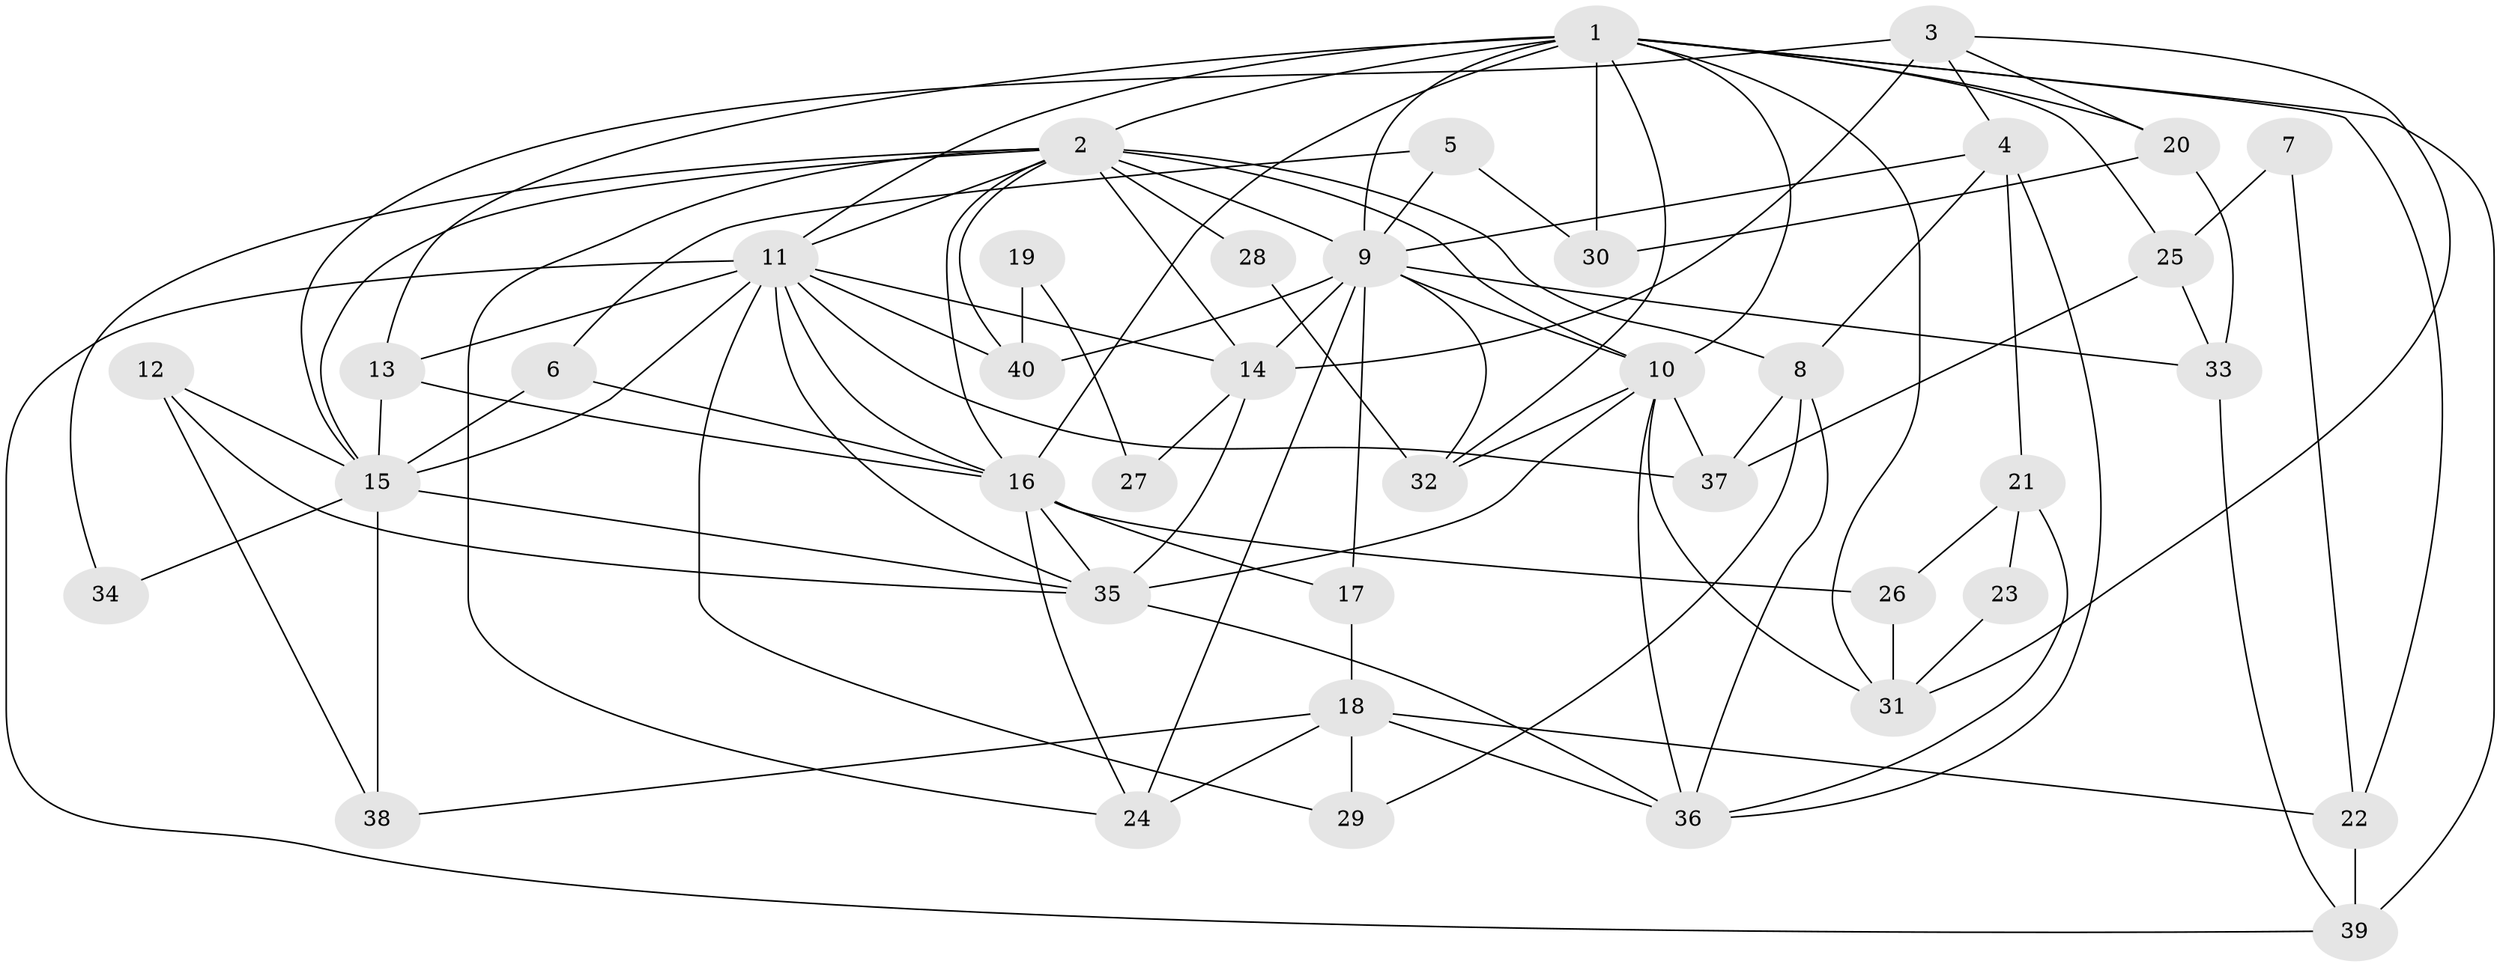 // original degree distribution, {3: 0.2375, 5: 0.2125, 6: 0.075, 2: 0.1375, 4: 0.2875, 7: 0.05}
// Generated by graph-tools (version 1.1) at 2025/36/03/09/25 02:36:21]
// undirected, 40 vertices, 99 edges
graph export_dot {
graph [start="1"]
  node [color=gray90,style=filled];
  1;
  2;
  3;
  4;
  5;
  6;
  7;
  8;
  9;
  10;
  11;
  12;
  13;
  14;
  15;
  16;
  17;
  18;
  19;
  20;
  21;
  22;
  23;
  24;
  25;
  26;
  27;
  28;
  29;
  30;
  31;
  32;
  33;
  34;
  35;
  36;
  37;
  38;
  39;
  40;
  1 -- 2 [weight=2.0];
  1 -- 9 [weight=2.0];
  1 -- 10 [weight=2.0];
  1 -- 11 [weight=1.0];
  1 -- 13 [weight=1.0];
  1 -- 16 [weight=3.0];
  1 -- 20 [weight=1.0];
  1 -- 22 [weight=1.0];
  1 -- 25 [weight=1.0];
  1 -- 30 [weight=1.0];
  1 -- 31 [weight=1.0];
  1 -- 32 [weight=1.0];
  1 -- 39 [weight=2.0];
  2 -- 8 [weight=1.0];
  2 -- 9 [weight=2.0];
  2 -- 10 [weight=1.0];
  2 -- 11 [weight=1.0];
  2 -- 14 [weight=2.0];
  2 -- 15 [weight=1.0];
  2 -- 16 [weight=1.0];
  2 -- 24 [weight=1.0];
  2 -- 28 [weight=1.0];
  2 -- 34 [weight=1.0];
  2 -- 40 [weight=1.0];
  3 -- 4 [weight=1.0];
  3 -- 14 [weight=1.0];
  3 -- 15 [weight=2.0];
  3 -- 20 [weight=1.0];
  3 -- 31 [weight=1.0];
  4 -- 8 [weight=1.0];
  4 -- 9 [weight=1.0];
  4 -- 21 [weight=1.0];
  4 -- 36 [weight=1.0];
  5 -- 6 [weight=1.0];
  5 -- 9 [weight=1.0];
  5 -- 30 [weight=1.0];
  6 -- 15 [weight=1.0];
  6 -- 16 [weight=1.0];
  7 -- 22 [weight=1.0];
  7 -- 25 [weight=1.0];
  8 -- 29 [weight=1.0];
  8 -- 36 [weight=1.0];
  8 -- 37 [weight=1.0];
  9 -- 10 [weight=2.0];
  9 -- 14 [weight=1.0];
  9 -- 17 [weight=1.0];
  9 -- 24 [weight=1.0];
  9 -- 32 [weight=1.0];
  9 -- 33 [weight=1.0];
  9 -- 40 [weight=1.0];
  10 -- 31 [weight=1.0];
  10 -- 32 [weight=1.0];
  10 -- 35 [weight=1.0];
  10 -- 36 [weight=1.0];
  10 -- 37 [weight=1.0];
  11 -- 13 [weight=1.0];
  11 -- 14 [weight=1.0];
  11 -- 15 [weight=2.0];
  11 -- 16 [weight=1.0];
  11 -- 29 [weight=1.0];
  11 -- 35 [weight=1.0];
  11 -- 37 [weight=1.0];
  11 -- 39 [weight=1.0];
  11 -- 40 [weight=1.0];
  12 -- 15 [weight=2.0];
  12 -- 35 [weight=1.0];
  12 -- 38 [weight=1.0];
  13 -- 15 [weight=2.0];
  13 -- 16 [weight=1.0];
  14 -- 27 [weight=2.0];
  14 -- 35 [weight=1.0];
  15 -- 34 [weight=1.0];
  15 -- 35 [weight=1.0];
  15 -- 38 [weight=1.0];
  16 -- 17 [weight=2.0];
  16 -- 24 [weight=1.0];
  16 -- 26 [weight=1.0];
  16 -- 35 [weight=1.0];
  17 -- 18 [weight=1.0];
  18 -- 22 [weight=1.0];
  18 -- 24 [weight=1.0];
  18 -- 29 [weight=1.0];
  18 -- 36 [weight=1.0];
  18 -- 38 [weight=1.0];
  19 -- 27 [weight=1.0];
  19 -- 40 [weight=1.0];
  20 -- 30 [weight=1.0];
  20 -- 33 [weight=1.0];
  21 -- 23 [weight=1.0];
  21 -- 26 [weight=1.0];
  21 -- 36 [weight=1.0];
  22 -- 39 [weight=1.0];
  23 -- 31 [weight=1.0];
  25 -- 33 [weight=1.0];
  25 -- 37 [weight=1.0];
  26 -- 31 [weight=1.0];
  28 -- 32 [weight=1.0];
  33 -- 39 [weight=1.0];
  35 -- 36 [weight=1.0];
}

